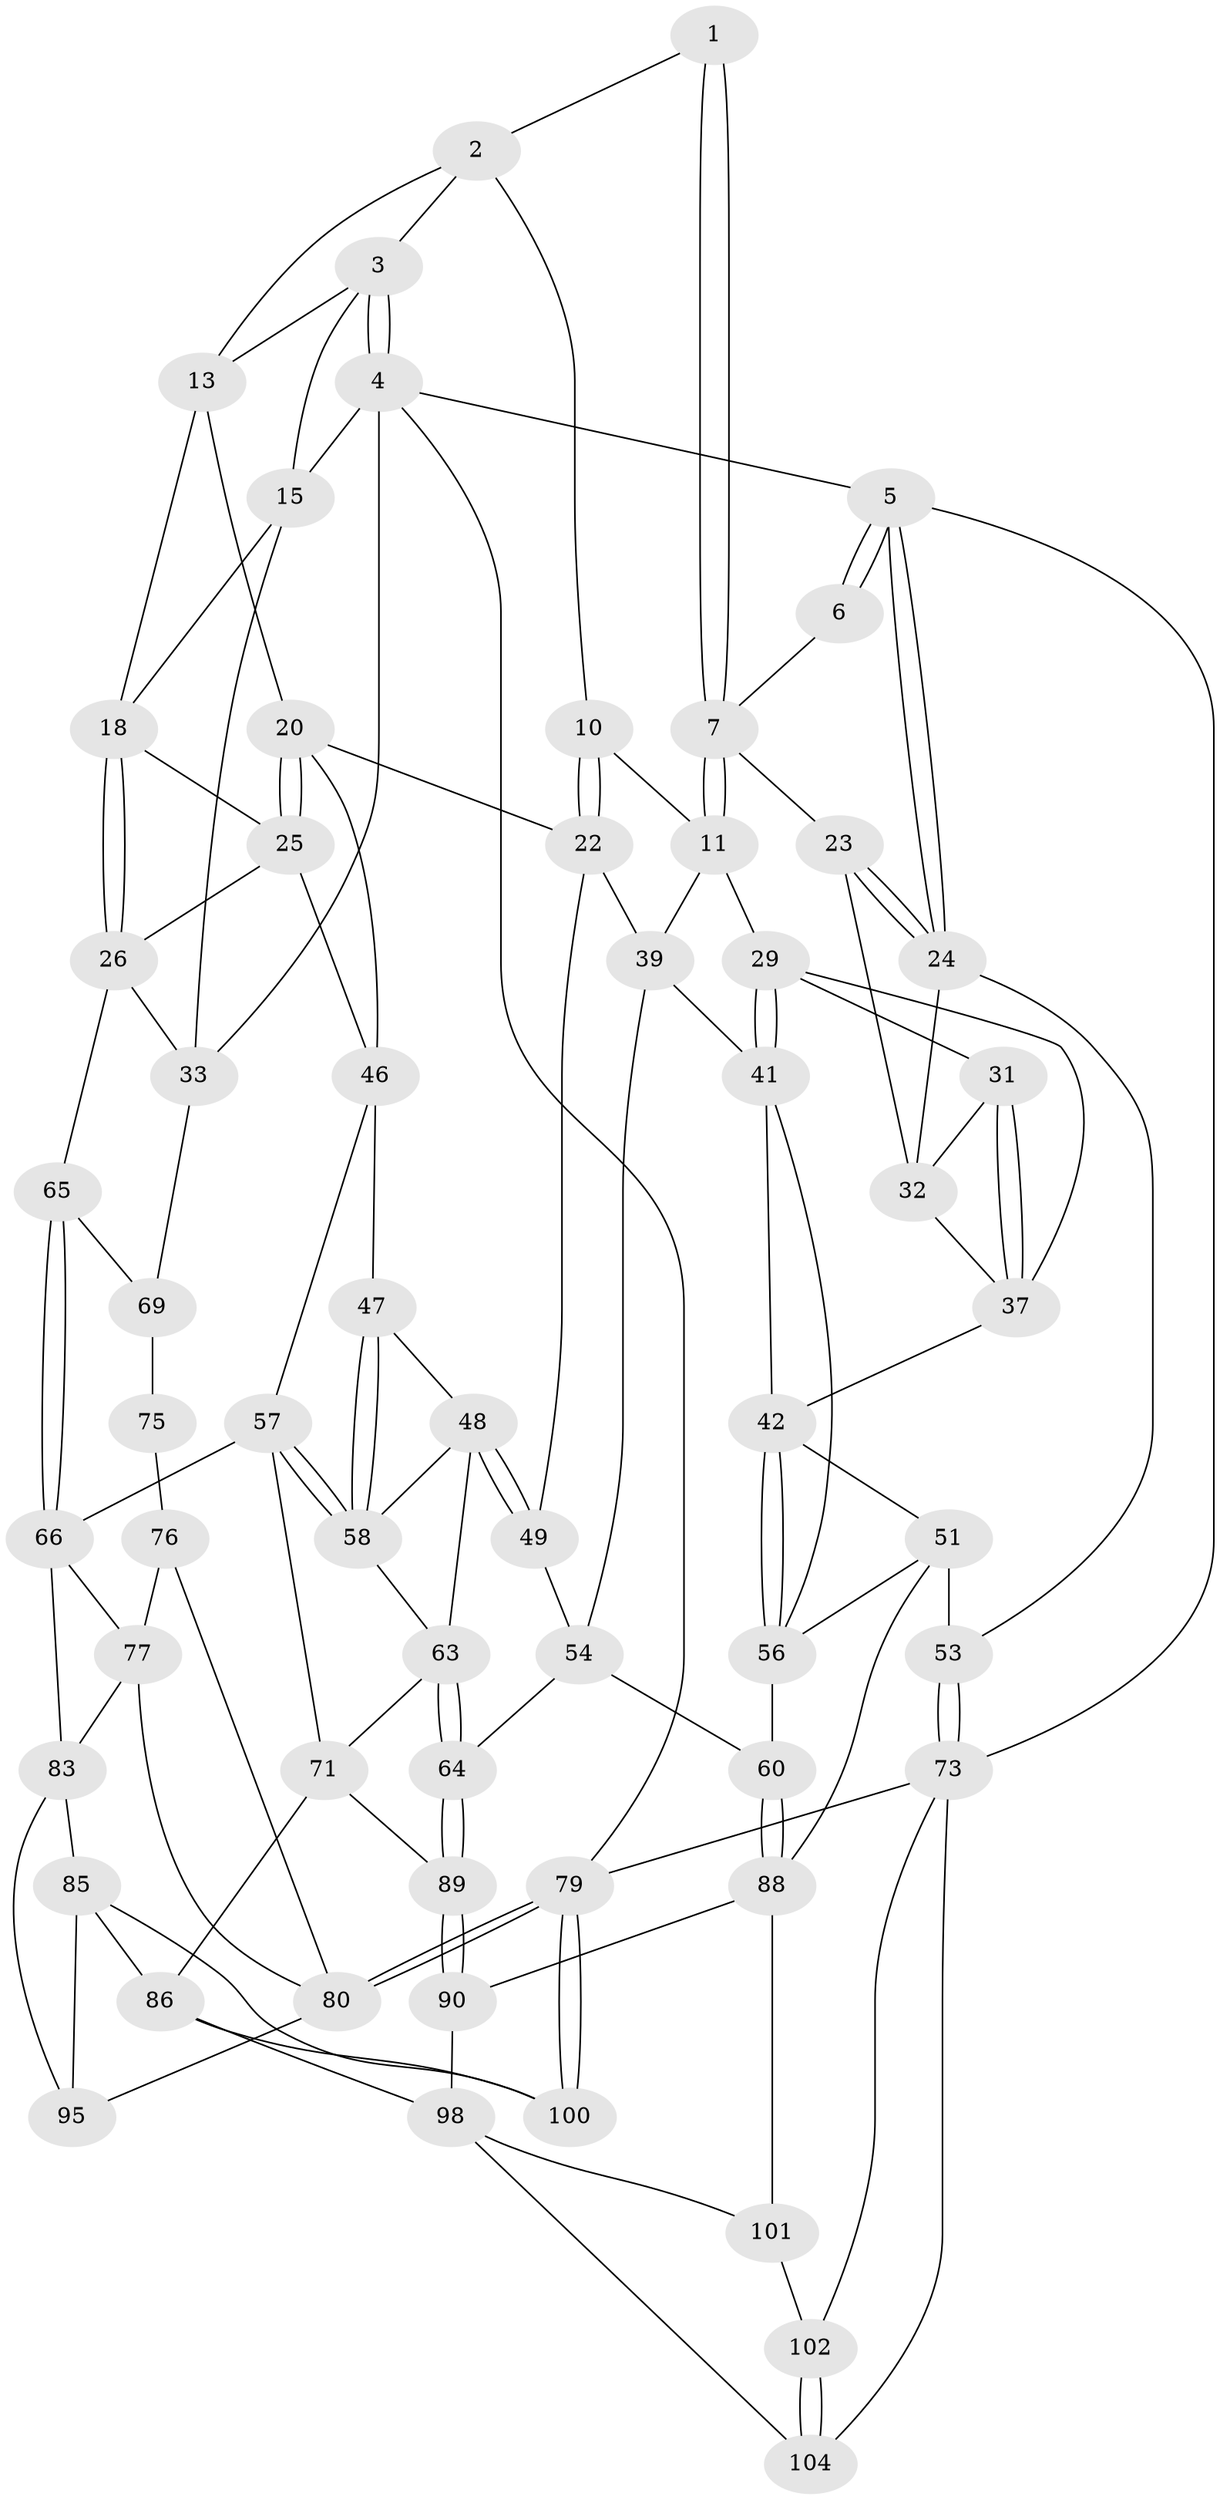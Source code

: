// original degree distribution, {3: 0.019230769230769232, 4: 0.25961538461538464, 6: 0.2403846153846154, 5: 0.4807692307692308}
// Generated by graph-tools (version 1.1) at 2025/11/02/27/25 16:11:58]
// undirected, 61 vertices, 135 edges
graph export_dot {
graph [start="1"]
  node [color=gray90,style=filled];
  1 [pos="+0.11931105401488146+0"];
  2 [pos="+0.5361334355265168+0",super="+9"];
  3 [pos="+0.779517888892594+0",super="+12"];
  4 [pos="+1+0",super="+16"];
  5 [pos="+0+0"];
  6 [pos="+0.06625092028391605+0"];
  7 [pos="+0.2566009349962769+0.1880072008734066",super="+8"];
  10 [pos="+0.42215658326456557+0.09404407531863906"];
  11 [pos="+0.27384943058982736+0.19745238246204985",super="+28"];
  13 [pos="+0.8445289885486335+0.1444993137691851",super="+14"];
  15 [pos="+1+0.15977353999888863",super="+17"];
  18 [pos="+0.8704045700843298+0.2104395830631437",super="+19"];
  20 [pos="+0.6516522917588076+0.2768648325271139",super="+21"];
  22 [pos="+0.5160355331298907+0.32468369461520274",super="+38"];
  23 [pos="+0.050443418691805214+0.17849854003727567"];
  24 [pos="+0+0.051488330937394695",super="+36"];
  25 [pos="+0.6969457233063683+0.31725579162367945",super="+27"];
  26 [pos="+0.7686379872641117+0.4147821773955555",super="+34"];
  29 [pos="+0.18238059454725516+0.3319476578644347",super="+30"];
  31 [pos="+0.06518012228217743+0.2950046617477218"];
  32 [pos="+0.059663703045337906+0.28350981029918904",super="+35"];
  33 [pos="+0.9500751449454036+0.3706188770038838",super="+55"];
  37 [pos="+0.01216507304067617+0.3761569627174779",super="+40"];
  39 [pos="+0.35770947394938957+0.3596743356444312",super="+44"];
  41 [pos="+0.1923261566635655+0.4095302981931483",super="+45"];
  42 [pos="+0.1502831561773902+0.45072036568960533",super="+43"];
  46 [pos="+0.5433304575481425+0.4330216257045765",super="+50"];
  47 [pos="+0.5291656458656264+0.4468062874458453"];
  48 [pos="+0.44719705992165465+0.4836395611987559",super="+62"];
  49 [pos="+0.43724778998514796+0.4741907566586555"];
  51 [pos="+0+0.6839996784183243",super="+52"];
  53 [pos="+0+0.7186504789176384"];
  54 [pos="+0.3431114506946605+0.5064152289838794",super="+59"];
  56 [pos="+0.22486911831340317+0.5514544749272472",super="+61"];
  57 [pos="+0.6267353277774409+0.5551549343489154",super="+67"];
  58 [pos="+0.5512180423513134+0.5566814695614546",super="+68"];
  60 [pos="+0.322932251504133+0.627153146326994"];
  63 [pos="+0.3923817258259722+0.6345656776896214",super="+72"];
  64 [pos="+0.37633893091088116+0.6440736629699345"];
  65 [pos="+0.8183505899030001+0.5460705245976896"];
  66 [pos="+0.68755452671881+0.6264752331632073",super="+78"];
  69 [pos="+1+0.5708101415347571",super="+70"];
  71 [pos="+0.5722286835036828+0.6949000149305149",super="+87"];
  73 [pos="+0+1",super="+74"];
  75 [pos="+0.838650998127801+0.6586015436242761",super="+82"];
  76 [pos="+0.8180997092652802+0.7060378487286119",super="+81"];
  77 [pos="+0.8017911294485619+0.7290029706965134",super="+93"];
  79 [pos="+1+1"];
  80 [pos="+1+0.811261820213785",super="+94"];
  83 [pos="+0.6605113027238431+0.7583937854460583",super="+84"];
  85 [pos="+0.6166471618755421+0.7716597656518679",super="+96"];
  86 [pos="+0.5861663076803968+0.7701470837127314",super="+97"];
  88 [pos="+0.1309623801381391+0.7862140149506293",super="+91"];
  89 [pos="+0.3851776517369643+0.7472106187606998",super="+92"];
  90 [pos="+0.26555964483597255+0.8263354067646542",super="+99"];
  95 [pos="+0.7712028800647823+0.8712455420594337"];
  98 [pos="+0.510930972166741+1",super="+103"];
  100 [pos="+0.8002752601997839+1"];
  101 [pos="+0.192721462867336+0.8526307097933997"];
  102 [pos="+0.13360242434487252+0.9527470873415756"];
  104 [pos="+0.1415009841693186+1"];
  1 -- 2;
  1 -- 7;
  1 -- 7;
  2 -- 3;
  2 -- 10;
  2 -- 13;
  3 -- 4;
  3 -- 4;
  3 -- 13;
  3 -- 15;
  4 -- 5;
  4 -- 79;
  4 -- 15;
  4 -- 33;
  5 -- 6;
  5 -- 6;
  5 -- 24;
  5 -- 24;
  5 -- 73;
  6 -- 7;
  7 -- 11;
  7 -- 11;
  7 -- 23;
  10 -- 11;
  10 -- 22;
  10 -- 22;
  11 -- 29;
  11 -- 39;
  13 -- 20;
  13 -- 18;
  15 -- 33;
  15 -- 18;
  18 -- 26;
  18 -- 26;
  18 -- 25;
  20 -- 25;
  20 -- 25;
  20 -- 46;
  20 -- 22;
  22 -- 49;
  22 -- 39;
  23 -- 24;
  23 -- 24;
  23 -- 32;
  24 -- 53;
  24 -- 32;
  25 -- 26;
  25 -- 46;
  26 -- 65;
  26 -- 33;
  29 -- 41;
  29 -- 41;
  29 -- 31;
  29 -- 37;
  31 -- 32;
  31 -- 37;
  31 -- 37;
  32 -- 37;
  33 -- 69;
  37 -- 42;
  39 -- 54;
  39 -- 41;
  41 -- 42;
  41 -- 56;
  42 -- 56;
  42 -- 56;
  42 -- 51;
  46 -- 47;
  46 -- 57;
  47 -- 48;
  47 -- 58;
  47 -- 58;
  48 -- 49;
  48 -- 49;
  48 -- 63;
  48 -- 58;
  49 -- 54;
  51 -- 88;
  51 -- 53;
  51 -- 56;
  53 -- 73;
  53 -- 73;
  54 -- 64;
  54 -- 60;
  56 -- 60;
  57 -- 58;
  57 -- 58;
  57 -- 66;
  57 -- 71;
  58 -- 63;
  60 -- 88;
  60 -- 88;
  63 -- 64;
  63 -- 64;
  63 -- 71;
  64 -- 89;
  64 -- 89;
  65 -- 66;
  65 -- 66;
  65 -- 69;
  66 -- 83;
  66 -- 77;
  69 -- 75 [weight=2];
  71 -- 86;
  71 -- 89;
  73 -- 102;
  73 -- 104;
  73 -- 79;
  75 -- 76 [weight=2];
  76 -- 77;
  76 -- 80;
  77 -- 83;
  77 -- 80;
  79 -- 80;
  79 -- 80;
  79 -- 100;
  79 -- 100;
  80 -- 95;
  83 -- 85;
  83 -- 95;
  85 -- 86;
  85 -- 100;
  85 -- 95;
  86 -- 98;
  86 -- 100;
  88 -- 90;
  88 -- 101;
  89 -- 90 [weight=2];
  89 -- 90;
  90 -- 98;
  98 -- 104;
  98 -- 101;
  101 -- 102;
  102 -- 104;
  102 -- 104;
}
